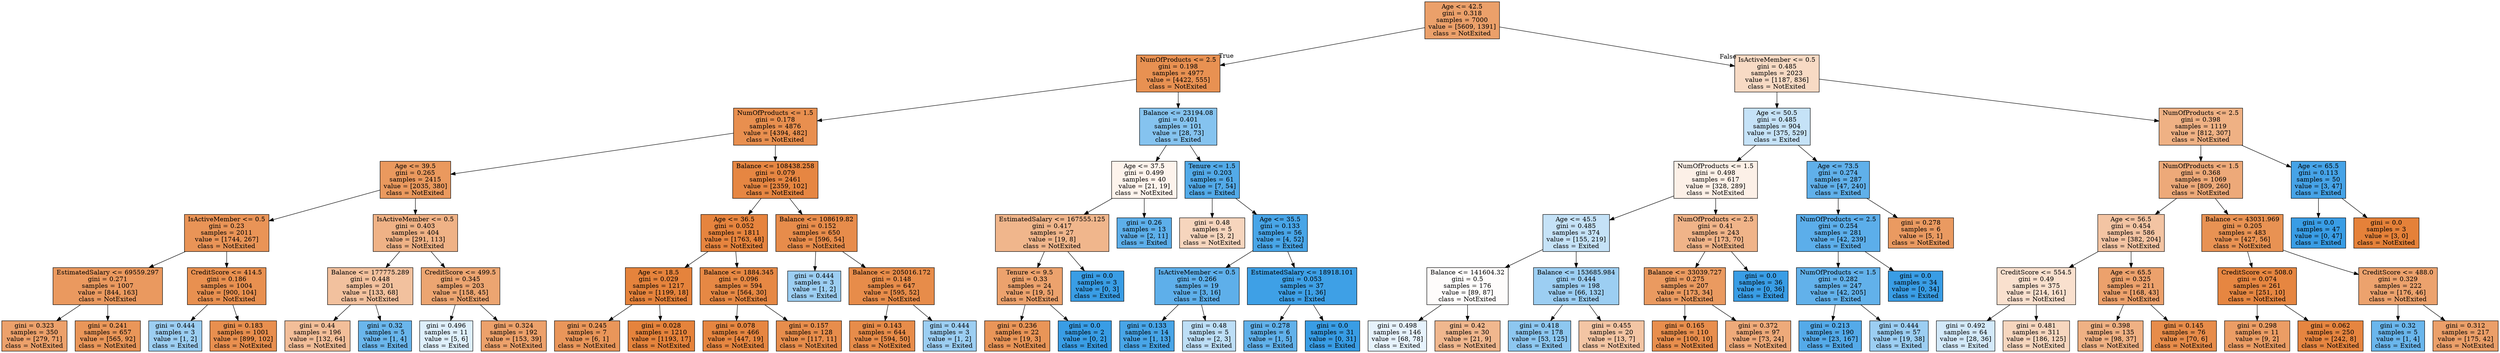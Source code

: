 digraph Tree {
node [shape=box, style="filled", color="black"] ;
0 [label="Age <= 42.5\ngini = 0.318\nsamples = 7000\nvalue = [5609, 1391]\nclass = NotExited", fillcolor="#eba06a"] ;
1 [label="NumOfProducts <= 2.5\ngini = 0.198\nsamples = 4977\nvalue = [4422, 555]\nclass = NotExited", fillcolor="#e89152"] ;
0 -> 1 [labeldistance=2.5, labelangle=45, headlabel="True"] ;
2 [label="NumOfProducts <= 1.5\ngini = 0.178\nsamples = 4876\nvalue = [4394, 482]\nclass = NotExited", fillcolor="#e88f4f"] ;
1 -> 2 ;
3 [label="Age <= 39.5\ngini = 0.265\nsamples = 2415\nvalue = [2035, 380]\nclass = NotExited", fillcolor="#ea995e"] ;
2 -> 3 ;
4 [label="IsActiveMember <= 0.5\ngini = 0.23\nsamples = 2011\nvalue = [1744, 267]\nclass = NotExited", fillcolor="#e99457"] ;
3 -> 4 ;
5 [label="EstimatedSalary <= 69559.297\ngini = 0.271\nsamples = 1007\nvalue = [844, 163]\nclass = NotExited", fillcolor="#ea995f"] ;
4 -> 5 ;
6 [label="gini = 0.323\nsamples = 350\nvalue = [279, 71]\nclass = NotExited", fillcolor="#eca16b"] ;
5 -> 6 ;
7 [label="gini = 0.241\nsamples = 657\nvalue = [565, 92]\nclass = NotExited", fillcolor="#e99659"] ;
5 -> 7 ;
8 [label="CreditScore <= 414.5\ngini = 0.186\nsamples = 1004\nvalue = [900, 104]\nclass = NotExited", fillcolor="#e89050"] ;
4 -> 8 ;
9 [label="gini = 0.444\nsamples = 3\nvalue = [1, 2]\nclass = Exited", fillcolor="#9ccef2"] ;
8 -> 9 ;
10 [label="gini = 0.183\nsamples = 1001\nvalue = [899, 102]\nclass = NotExited", fillcolor="#e88f4f"] ;
8 -> 10 ;
11 [label="IsActiveMember <= 0.5\ngini = 0.403\nsamples = 404\nvalue = [291, 113]\nclass = NotExited", fillcolor="#efb286"] ;
3 -> 11 ;
12 [label="Balance <= 177775.289\ngini = 0.448\nsamples = 201\nvalue = [133, 68]\nclass = NotExited", fillcolor="#f2c19e"] ;
11 -> 12 ;
13 [label="gini = 0.44\nsamples = 196\nvalue = [132, 64]\nclass = NotExited", fillcolor="#f2be99"] ;
12 -> 13 ;
14 [label="gini = 0.32\nsamples = 5\nvalue = [1, 4]\nclass = Exited", fillcolor="#6ab6ec"] ;
12 -> 14 ;
15 [label="CreditScore <= 499.5\ngini = 0.345\nsamples = 203\nvalue = [158, 45]\nclass = NotExited", fillcolor="#eca571"] ;
11 -> 15 ;
16 [label="gini = 0.496\nsamples = 11\nvalue = [5, 6]\nclass = Exited", fillcolor="#deeffb"] ;
15 -> 16 ;
17 [label="gini = 0.324\nsamples = 192\nvalue = [153, 39]\nclass = NotExited", fillcolor="#eca16b"] ;
15 -> 17 ;
18 [label="Balance <= 108438.258\ngini = 0.079\nsamples = 2461\nvalue = [2359, 102]\nclass = NotExited", fillcolor="#e68642"] ;
2 -> 18 ;
19 [label="Age <= 36.5\ngini = 0.052\nsamples = 1811\nvalue = [1763, 48]\nclass = NotExited", fillcolor="#e6843e"] ;
18 -> 19 ;
20 [label="Age <= 18.5\ngini = 0.029\nsamples = 1217\nvalue = [1199, 18]\nclass = NotExited", fillcolor="#e5833c"] ;
19 -> 20 ;
21 [label="gini = 0.245\nsamples = 7\nvalue = [6, 1]\nclass = NotExited", fillcolor="#e9965a"] ;
20 -> 21 ;
22 [label="gini = 0.028\nsamples = 1210\nvalue = [1193, 17]\nclass = NotExited", fillcolor="#e5833c"] ;
20 -> 22 ;
23 [label="Balance <= 1884.345\ngini = 0.096\nsamples = 594\nvalue = [564, 30]\nclass = NotExited", fillcolor="#e68844"] ;
19 -> 23 ;
24 [label="gini = 0.078\nsamples = 466\nvalue = [447, 19]\nclass = NotExited", fillcolor="#e68641"] ;
23 -> 24 ;
25 [label="gini = 0.157\nsamples = 128\nvalue = [117, 11]\nclass = NotExited", fillcolor="#e78d4c"] ;
23 -> 25 ;
26 [label="Balance <= 108619.82\ngini = 0.152\nsamples = 650\nvalue = [596, 54]\nclass = NotExited", fillcolor="#e78c4b"] ;
18 -> 26 ;
27 [label="gini = 0.444\nsamples = 3\nvalue = [1, 2]\nclass = Exited", fillcolor="#9ccef2"] ;
26 -> 27 ;
28 [label="Balance <= 205016.172\ngini = 0.148\nsamples = 647\nvalue = [595, 52]\nclass = NotExited", fillcolor="#e78c4a"] ;
26 -> 28 ;
29 [label="gini = 0.143\nsamples = 644\nvalue = [594, 50]\nclass = NotExited", fillcolor="#e78c4a"] ;
28 -> 29 ;
30 [label="gini = 0.444\nsamples = 3\nvalue = [1, 2]\nclass = Exited", fillcolor="#9ccef2"] ;
28 -> 30 ;
31 [label="Balance <= 23194.08\ngini = 0.401\nsamples = 101\nvalue = [28, 73]\nclass = Exited", fillcolor="#85c3ef"] ;
1 -> 31 ;
32 [label="Age <= 37.5\ngini = 0.499\nsamples = 40\nvalue = [21, 19]\nclass = NotExited", fillcolor="#fdf3ec"] ;
31 -> 32 ;
33 [label="EstimatedSalary <= 167555.125\ngini = 0.417\nsamples = 27\nvalue = [19, 8]\nclass = NotExited", fillcolor="#f0b68c"] ;
32 -> 33 ;
34 [label="Tenure <= 9.5\ngini = 0.33\nsamples = 24\nvalue = [19, 5]\nclass = NotExited", fillcolor="#eca26d"] ;
33 -> 34 ;
35 [label="gini = 0.236\nsamples = 22\nvalue = [19, 3]\nclass = NotExited", fillcolor="#e99558"] ;
34 -> 35 ;
36 [label="gini = 0.0\nsamples = 2\nvalue = [0, 2]\nclass = Exited", fillcolor="#399de5"] ;
34 -> 36 ;
37 [label="gini = 0.0\nsamples = 3\nvalue = [0, 3]\nclass = Exited", fillcolor="#399de5"] ;
33 -> 37 ;
38 [label="gini = 0.26\nsamples = 13\nvalue = [2, 11]\nclass = Exited", fillcolor="#5dafea"] ;
32 -> 38 ;
39 [label="Tenure <= 1.5\ngini = 0.203\nsamples = 61\nvalue = [7, 54]\nclass = Exited", fillcolor="#53aae8"] ;
31 -> 39 ;
40 [label="gini = 0.48\nsamples = 5\nvalue = [3, 2]\nclass = NotExited", fillcolor="#f6d5bd"] ;
39 -> 40 ;
41 [label="Age <= 35.5\ngini = 0.133\nsamples = 56\nvalue = [4, 52]\nclass = Exited", fillcolor="#48a5e7"] ;
39 -> 41 ;
42 [label="IsActiveMember <= 0.5\ngini = 0.266\nsamples = 19\nvalue = [3, 16]\nclass = Exited", fillcolor="#5eafea"] ;
41 -> 42 ;
43 [label="gini = 0.133\nsamples = 14\nvalue = [1, 13]\nclass = Exited", fillcolor="#48a5e7"] ;
42 -> 43 ;
44 [label="gini = 0.48\nsamples = 5\nvalue = [2, 3]\nclass = Exited", fillcolor="#bddef6"] ;
42 -> 44 ;
45 [label="EstimatedSalary <= 18918.101\ngini = 0.053\nsamples = 37\nvalue = [1, 36]\nclass = Exited", fillcolor="#3ea0e6"] ;
41 -> 45 ;
46 [label="gini = 0.278\nsamples = 6\nvalue = [1, 5]\nclass = Exited", fillcolor="#61b1ea"] ;
45 -> 46 ;
47 [label="gini = 0.0\nsamples = 31\nvalue = [0, 31]\nclass = Exited", fillcolor="#399de5"] ;
45 -> 47 ;
48 [label="IsActiveMember <= 0.5\ngini = 0.485\nsamples = 2023\nvalue = [1187, 836]\nclass = NotExited", fillcolor="#f7dac4"] ;
0 -> 48 [labeldistance=2.5, labelangle=-45, headlabel="False"] ;
49 [label="Age <= 50.5\ngini = 0.485\nsamples = 904\nvalue = [375, 529]\nclass = Exited", fillcolor="#c5e2f7"] ;
48 -> 49 ;
50 [label="NumOfProducts <= 1.5\ngini = 0.498\nsamples = 617\nvalue = [328, 289]\nclass = NotExited", fillcolor="#fcf0e7"] ;
49 -> 50 ;
51 [label="Age <= 45.5\ngini = 0.485\nsamples = 374\nvalue = [155, 219]\nclass = Exited", fillcolor="#c5e2f7"] ;
50 -> 51 ;
52 [label="Balance <= 141604.32\ngini = 0.5\nsamples = 176\nvalue = [89, 87]\nclass = NotExited", fillcolor="#fefcfb"] ;
51 -> 52 ;
53 [label="gini = 0.498\nsamples = 146\nvalue = [68, 78]\nclass = Exited", fillcolor="#e6f2fc"] ;
52 -> 53 ;
54 [label="gini = 0.42\nsamples = 30\nvalue = [21, 9]\nclass = NotExited", fillcolor="#f0b78e"] ;
52 -> 54 ;
55 [label="Balance <= 153685.984\ngini = 0.444\nsamples = 198\nvalue = [66, 132]\nclass = Exited", fillcolor="#9ccef2"] ;
51 -> 55 ;
56 [label="gini = 0.418\nsamples = 178\nvalue = [53, 125]\nclass = Exited", fillcolor="#8dc7f0"] ;
55 -> 56 ;
57 [label="gini = 0.455\nsamples = 20\nvalue = [13, 7]\nclass = NotExited", fillcolor="#f3c5a4"] ;
55 -> 57 ;
58 [label="NumOfProducts <= 2.5\ngini = 0.41\nsamples = 243\nvalue = [173, 70]\nclass = NotExited", fillcolor="#f0b489"] ;
50 -> 58 ;
59 [label="Balance <= 33039.727\ngini = 0.275\nsamples = 207\nvalue = [173, 34]\nclass = NotExited", fillcolor="#ea9a60"] ;
58 -> 59 ;
60 [label="gini = 0.165\nsamples = 110\nvalue = [100, 10]\nclass = NotExited", fillcolor="#e88e4d"] ;
59 -> 60 ;
61 [label="gini = 0.372\nsamples = 97\nvalue = [73, 24]\nclass = NotExited", fillcolor="#eeaa7a"] ;
59 -> 61 ;
62 [label="gini = 0.0\nsamples = 36\nvalue = [0, 36]\nclass = Exited", fillcolor="#399de5"] ;
58 -> 62 ;
63 [label="Age <= 73.5\ngini = 0.274\nsamples = 287\nvalue = [47, 240]\nclass = Exited", fillcolor="#60b0ea"] ;
49 -> 63 ;
64 [label="NumOfProducts <= 2.5\ngini = 0.254\nsamples = 281\nvalue = [42, 239]\nclass = Exited", fillcolor="#5caeea"] ;
63 -> 64 ;
65 [label="NumOfProducts <= 1.5\ngini = 0.282\nsamples = 247\nvalue = [42, 205]\nclass = Exited", fillcolor="#62b1ea"] ;
64 -> 65 ;
66 [label="gini = 0.213\nsamples = 190\nvalue = [23, 167]\nclass = Exited", fillcolor="#54aae9"] ;
65 -> 66 ;
67 [label="gini = 0.444\nsamples = 57\nvalue = [19, 38]\nclass = Exited", fillcolor="#9ccef2"] ;
65 -> 67 ;
68 [label="gini = 0.0\nsamples = 34\nvalue = [0, 34]\nclass = Exited", fillcolor="#399de5"] ;
64 -> 68 ;
69 [label="gini = 0.278\nsamples = 6\nvalue = [5, 1]\nclass = NotExited", fillcolor="#ea9a61"] ;
63 -> 69 ;
70 [label="NumOfProducts <= 2.5\ngini = 0.398\nsamples = 1119\nvalue = [812, 307]\nclass = NotExited", fillcolor="#efb184"] ;
48 -> 70 ;
71 [label="NumOfProducts <= 1.5\ngini = 0.368\nsamples = 1069\nvalue = [809, 260]\nclass = NotExited", fillcolor="#eda979"] ;
70 -> 71 ;
72 [label="Age <= 56.5\ngini = 0.454\nsamples = 586\nvalue = [382, 204]\nclass = NotExited", fillcolor="#f3c4a3"] ;
71 -> 72 ;
73 [label="CreditScore <= 554.5\ngini = 0.49\nsamples = 375\nvalue = [214, 161]\nclass = NotExited", fillcolor="#f9e0ce"] ;
72 -> 73 ;
74 [label="gini = 0.492\nsamples = 64\nvalue = [28, 36]\nclass = Exited", fillcolor="#d3e9f9"] ;
73 -> 74 ;
75 [label="gini = 0.481\nsamples = 311\nvalue = [186, 125]\nclass = NotExited", fillcolor="#f6d6be"] ;
73 -> 75 ;
76 [label="Age <= 65.5\ngini = 0.325\nsamples = 211\nvalue = [168, 43]\nclass = NotExited", fillcolor="#eca16c"] ;
72 -> 76 ;
77 [label="gini = 0.398\nsamples = 135\nvalue = [98, 37]\nclass = NotExited", fillcolor="#efb184"] ;
76 -> 77 ;
78 [label="gini = 0.145\nsamples = 76\nvalue = [70, 6]\nclass = NotExited", fillcolor="#e78c4a"] ;
76 -> 78 ;
79 [label="Balance <= 43031.969\ngini = 0.205\nsamples = 483\nvalue = [427, 56]\nclass = NotExited", fillcolor="#e89253"] ;
71 -> 79 ;
80 [label="CreditScore <= 508.0\ngini = 0.074\nsamples = 261\nvalue = [251, 10]\nclass = NotExited", fillcolor="#e68641"] ;
79 -> 80 ;
81 [label="gini = 0.298\nsamples = 11\nvalue = [9, 2]\nclass = NotExited", fillcolor="#eb9d65"] ;
80 -> 81 ;
82 [label="gini = 0.062\nsamples = 250\nvalue = [242, 8]\nclass = NotExited", fillcolor="#e68540"] ;
80 -> 82 ;
83 [label="CreditScore <= 488.0\ngini = 0.329\nsamples = 222\nvalue = [176, 46]\nclass = NotExited", fillcolor="#eca26d"] ;
79 -> 83 ;
84 [label="gini = 0.32\nsamples = 5\nvalue = [1, 4]\nclass = Exited", fillcolor="#6ab6ec"] ;
83 -> 84 ;
85 [label="gini = 0.312\nsamples = 217\nvalue = [175, 42]\nclass = NotExited", fillcolor="#eb9f69"] ;
83 -> 85 ;
86 [label="Age <= 65.5\ngini = 0.113\nsamples = 50\nvalue = [3, 47]\nclass = Exited", fillcolor="#46a3e7"] ;
70 -> 86 ;
87 [label="gini = 0.0\nsamples = 47\nvalue = [0, 47]\nclass = Exited", fillcolor="#399de5"] ;
86 -> 87 ;
88 [label="gini = 0.0\nsamples = 3\nvalue = [3, 0]\nclass = NotExited", fillcolor="#e58139"] ;
86 -> 88 ;
}